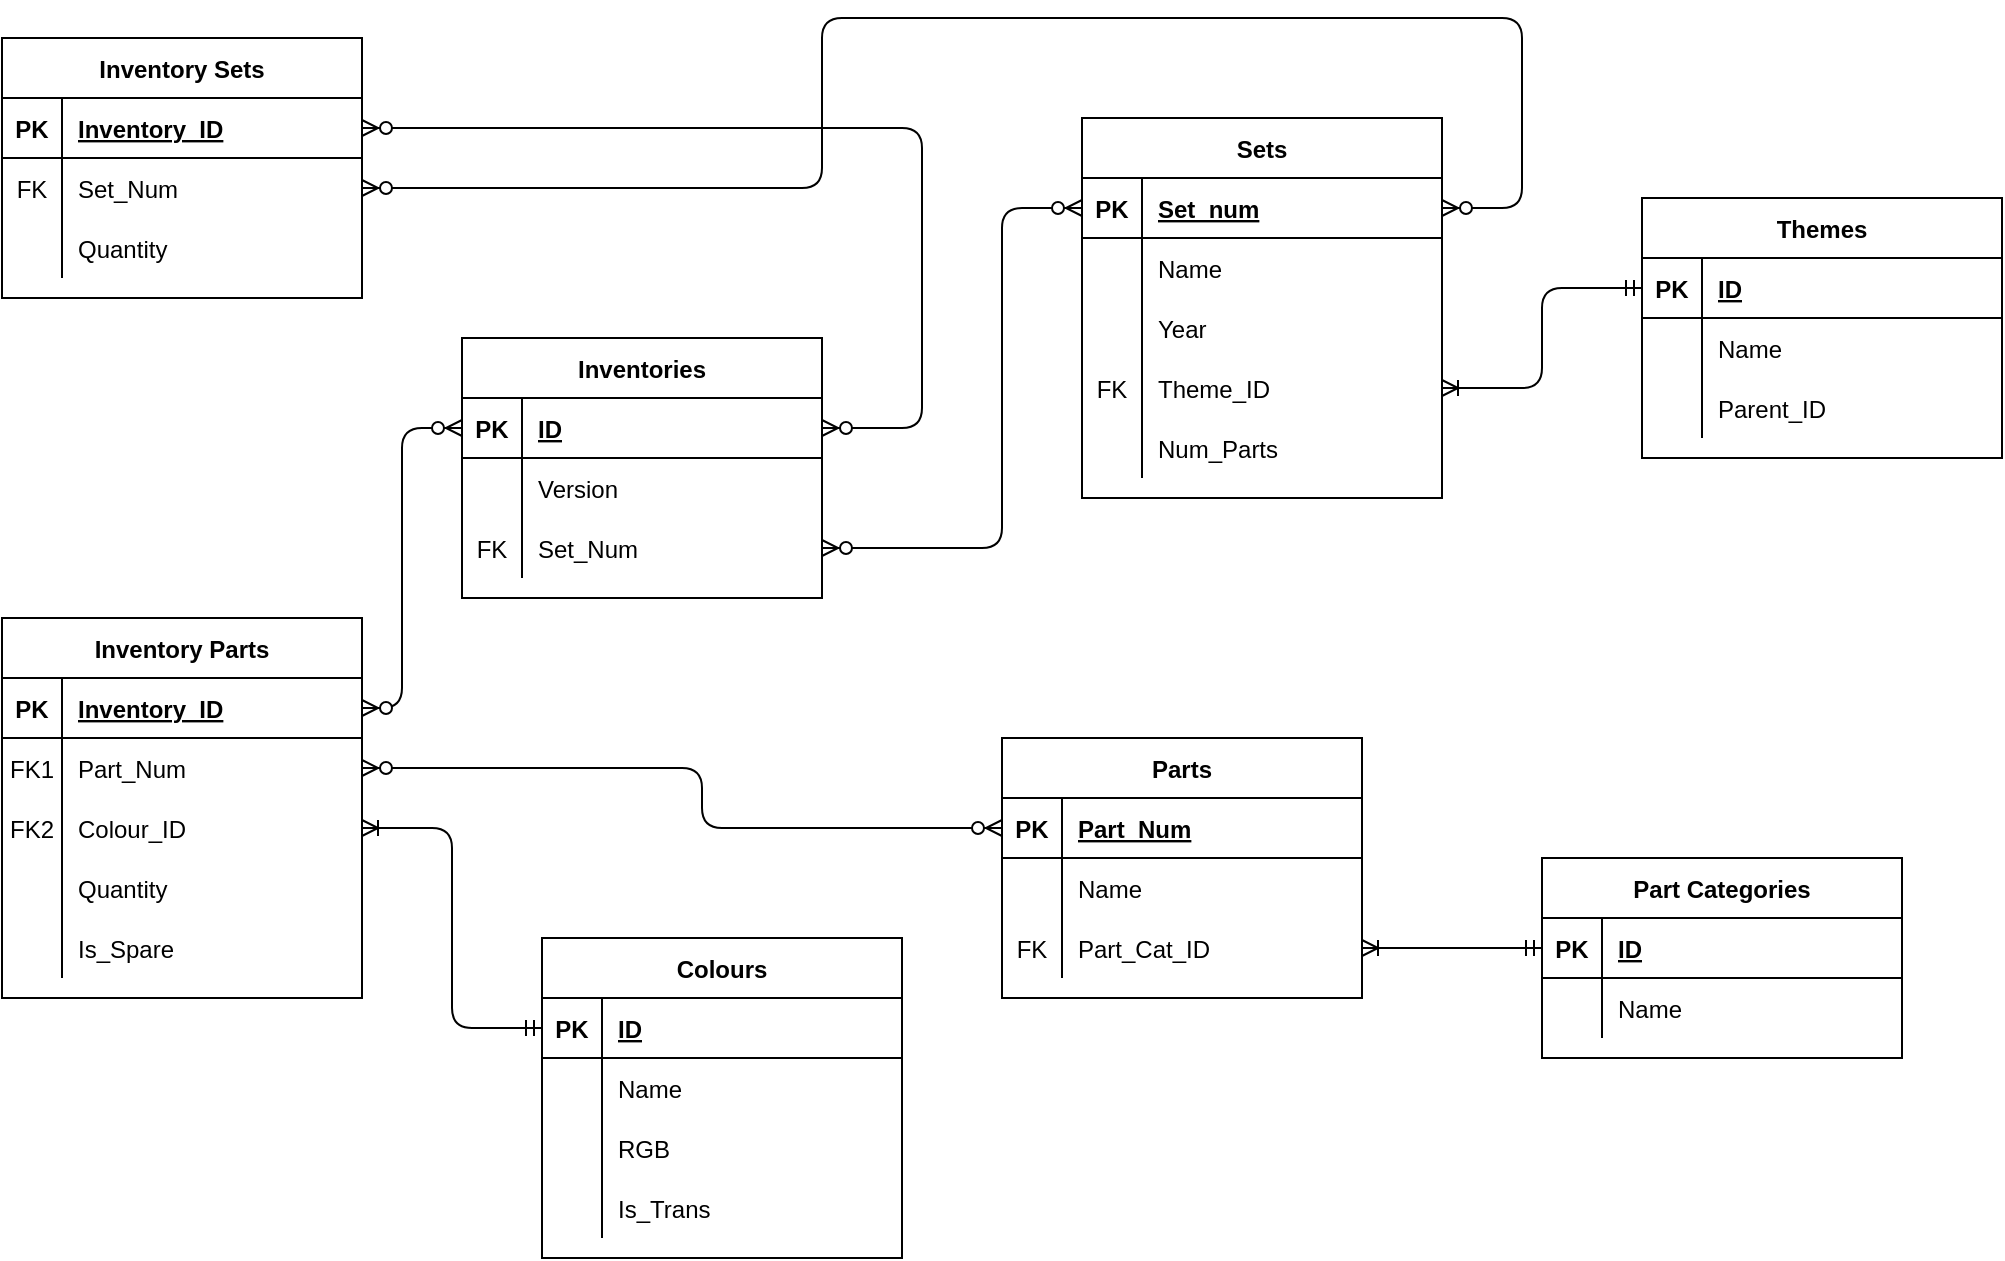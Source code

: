 <mxfile version="14.6.11" type="device"><diagram id="R2lEEEUBdFMjLlhIrx00" name="Page-1"><mxGraphModel dx="1197" dy="716" grid="1" gridSize="10" guides="1" tooltips="1" connect="1" arrows="1" fold="1" page="1" pageScale="1" pageWidth="850" pageHeight="1100" math="0" shadow="0" extFonts="Permanent Marker^https://fonts.googleapis.com/css?family=Permanent+Marker"><root><mxCell id="0"/><mxCell id="1" parent="0"/><mxCell id="TgviPemfRog_lID0YPRp-1" value="Inventory Sets" style="shape=table;startSize=30;container=1;collapsible=1;childLayout=tableLayout;fixedRows=1;rowLines=0;fontStyle=1;align=center;resizeLast=1;" vertex="1" parent="1"><mxGeometry x="20" y="20" width="180" height="130" as="geometry"/></mxCell><mxCell id="TgviPemfRog_lID0YPRp-2" value="" style="shape=partialRectangle;collapsible=0;dropTarget=0;pointerEvents=0;fillColor=none;top=0;left=0;bottom=1;right=0;points=[[0,0.5],[1,0.5]];portConstraint=eastwest;" vertex="1" parent="TgviPemfRog_lID0YPRp-1"><mxGeometry y="30" width="180" height="30" as="geometry"/></mxCell><mxCell id="TgviPemfRog_lID0YPRp-3" value="PK" style="shape=partialRectangle;connectable=0;fillColor=none;top=0;left=0;bottom=0;right=0;fontStyle=1;overflow=hidden;" vertex="1" parent="TgviPemfRog_lID0YPRp-2"><mxGeometry width="30" height="30" as="geometry"/></mxCell><mxCell id="TgviPemfRog_lID0YPRp-4" value="Inventory_ID" style="shape=partialRectangle;connectable=0;fillColor=none;top=0;left=0;bottom=0;right=0;align=left;spacingLeft=6;fontStyle=5;overflow=hidden;" vertex="1" parent="TgviPemfRog_lID0YPRp-2"><mxGeometry x="30" width="150" height="30" as="geometry"/></mxCell><mxCell id="TgviPemfRog_lID0YPRp-5" value="" style="shape=partialRectangle;collapsible=0;dropTarget=0;pointerEvents=0;fillColor=none;top=0;left=0;bottom=0;right=0;points=[[0,0.5],[1,0.5]];portConstraint=eastwest;" vertex="1" parent="TgviPemfRog_lID0YPRp-1"><mxGeometry y="60" width="180" height="30" as="geometry"/></mxCell><mxCell id="TgviPemfRog_lID0YPRp-6" value="FK" style="shape=partialRectangle;connectable=0;fillColor=none;top=0;left=0;bottom=0;right=0;editable=1;overflow=hidden;" vertex="1" parent="TgviPemfRog_lID0YPRp-5"><mxGeometry width="30" height="30" as="geometry"/></mxCell><mxCell id="TgviPemfRog_lID0YPRp-7" value="Set_Num" style="shape=partialRectangle;connectable=0;fillColor=none;top=0;left=0;bottom=0;right=0;align=left;spacingLeft=6;overflow=hidden;" vertex="1" parent="TgviPemfRog_lID0YPRp-5"><mxGeometry x="30" width="150" height="30" as="geometry"/></mxCell><mxCell id="TgviPemfRog_lID0YPRp-8" value="" style="shape=partialRectangle;collapsible=0;dropTarget=0;pointerEvents=0;fillColor=none;top=0;left=0;bottom=0;right=0;points=[[0,0.5],[1,0.5]];portConstraint=eastwest;" vertex="1" parent="TgviPemfRog_lID0YPRp-1"><mxGeometry y="90" width="180" height="30" as="geometry"/></mxCell><mxCell id="TgviPemfRog_lID0YPRp-9" value="" style="shape=partialRectangle;connectable=0;fillColor=none;top=0;left=0;bottom=0;right=0;editable=1;overflow=hidden;" vertex="1" parent="TgviPemfRog_lID0YPRp-8"><mxGeometry width="30" height="30" as="geometry"/></mxCell><mxCell id="TgviPemfRog_lID0YPRp-10" value="Quantity" style="shape=partialRectangle;connectable=0;fillColor=none;top=0;left=0;bottom=0;right=0;align=left;spacingLeft=6;overflow=hidden;" vertex="1" parent="TgviPemfRog_lID0YPRp-8"><mxGeometry x="30" width="150" height="30" as="geometry"/></mxCell><mxCell id="TgviPemfRog_lID0YPRp-14" value="Inventories" style="shape=table;startSize=30;container=1;collapsible=1;childLayout=tableLayout;fixedRows=1;rowLines=0;fontStyle=1;align=center;resizeLast=1;" vertex="1" parent="1"><mxGeometry x="250" y="170" width="180" height="130" as="geometry"/></mxCell><mxCell id="TgviPemfRog_lID0YPRp-15" value="" style="shape=partialRectangle;collapsible=0;dropTarget=0;pointerEvents=0;fillColor=none;top=0;left=0;bottom=1;right=0;points=[[0,0.5],[1,0.5]];portConstraint=eastwest;" vertex="1" parent="TgviPemfRog_lID0YPRp-14"><mxGeometry y="30" width="180" height="30" as="geometry"/></mxCell><mxCell id="TgviPemfRog_lID0YPRp-16" value="PK" style="shape=partialRectangle;connectable=0;fillColor=none;top=0;left=0;bottom=0;right=0;fontStyle=1;overflow=hidden;" vertex="1" parent="TgviPemfRog_lID0YPRp-15"><mxGeometry width="30" height="30" as="geometry"/></mxCell><mxCell id="TgviPemfRog_lID0YPRp-17" value="ID" style="shape=partialRectangle;connectable=0;fillColor=none;top=0;left=0;bottom=0;right=0;align=left;spacingLeft=6;fontStyle=5;overflow=hidden;" vertex="1" parent="TgviPemfRog_lID0YPRp-15"><mxGeometry x="30" width="150" height="30" as="geometry"/></mxCell><mxCell id="TgviPemfRog_lID0YPRp-18" value="" style="shape=partialRectangle;collapsible=0;dropTarget=0;pointerEvents=0;fillColor=none;top=0;left=0;bottom=0;right=0;points=[[0,0.5],[1,0.5]];portConstraint=eastwest;" vertex="1" parent="TgviPemfRog_lID0YPRp-14"><mxGeometry y="60" width="180" height="30" as="geometry"/></mxCell><mxCell id="TgviPemfRog_lID0YPRp-19" value="" style="shape=partialRectangle;connectable=0;fillColor=none;top=0;left=0;bottom=0;right=0;editable=1;overflow=hidden;" vertex="1" parent="TgviPemfRog_lID0YPRp-18"><mxGeometry width="30" height="30" as="geometry"/></mxCell><mxCell id="TgviPemfRog_lID0YPRp-20" value="Version" style="shape=partialRectangle;connectable=0;fillColor=none;top=0;left=0;bottom=0;right=0;align=left;spacingLeft=6;overflow=hidden;" vertex="1" parent="TgviPemfRog_lID0YPRp-18"><mxGeometry x="30" width="150" height="30" as="geometry"/></mxCell><mxCell id="TgviPemfRog_lID0YPRp-21" value="" style="shape=partialRectangle;collapsible=0;dropTarget=0;pointerEvents=0;fillColor=none;top=0;left=0;bottom=0;right=0;points=[[0,0.5],[1,0.5]];portConstraint=eastwest;" vertex="1" parent="TgviPemfRog_lID0YPRp-14"><mxGeometry y="90" width="180" height="30" as="geometry"/></mxCell><mxCell id="TgviPemfRog_lID0YPRp-22" value="FK" style="shape=partialRectangle;connectable=0;fillColor=none;top=0;left=0;bottom=0;right=0;editable=1;overflow=hidden;" vertex="1" parent="TgviPemfRog_lID0YPRp-21"><mxGeometry width="30" height="30" as="geometry"/></mxCell><mxCell id="TgviPemfRog_lID0YPRp-23" value="Set_Num" style="shape=partialRectangle;connectable=0;fillColor=none;top=0;left=0;bottom=0;right=0;align=left;spacingLeft=6;overflow=hidden;" vertex="1" parent="TgviPemfRog_lID0YPRp-21"><mxGeometry x="30" width="150" height="30" as="geometry"/></mxCell><mxCell id="TgviPemfRog_lID0YPRp-24" value="Sets" style="shape=table;startSize=30;container=1;collapsible=1;childLayout=tableLayout;fixedRows=1;rowLines=0;fontStyle=1;align=center;resizeLast=1;" vertex="1" parent="1"><mxGeometry x="560" y="60" width="180" height="190" as="geometry"/></mxCell><mxCell id="TgviPemfRog_lID0YPRp-25" value="" style="shape=partialRectangle;collapsible=0;dropTarget=0;pointerEvents=0;fillColor=none;top=0;left=0;bottom=1;right=0;points=[[0,0.5],[1,0.5]];portConstraint=eastwest;" vertex="1" parent="TgviPemfRog_lID0YPRp-24"><mxGeometry y="30" width="180" height="30" as="geometry"/></mxCell><mxCell id="TgviPemfRog_lID0YPRp-26" value="PK" style="shape=partialRectangle;connectable=0;fillColor=none;top=0;left=0;bottom=0;right=0;fontStyle=1;overflow=hidden;" vertex="1" parent="TgviPemfRog_lID0YPRp-25"><mxGeometry width="30" height="30" as="geometry"/></mxCell><mxCell id="TgviPemfRog_lID0YPRp-27" value="Set_num" style="shape=partialRectangle;connectable=0;fillColor=none;top=0;left=0;bottom=0;right=0;align=left;spacingLeft=6;fontStyle=5;overflow=hidden;" vertex="1" parent="TgviPemfRog_lID0YPRp-25"><mxGeometry x="30" width="150" height="30" as="geometry"/></mxCell><mxCell id="TgviPemfRog_lID0YPRp-28" value="" style="shape=partialRectangle;collapsible=0;dropTarget=0;pointerEvents=0;fillColor=none;top=0;left=0;bottom=0;right=0;points=[[0,0.5],[1,0.5]];portConstraint=eastwest;" vertex="1" parent="TgviPemfRog_lID0YPRp-24"><mxGeometry y="60" width="180" height="30" as="geometry"/></mxCell><mxCell id="TgviPemfRog_lID0YPRp-29" value="" style="shape=partialRectangle;connectable=0;fillColor=none;top=0;left=0;bottom=0;right=0;editable=1;overflow=hidden;" vertex="1" parent="TgviPemfRog_lID0YPRp-28"><mxGeometry width="30" height="30" as="geometry"/></mxCell><mxCell id="TgviPemfRog_lID0YPRp-30" value="Name" style="shape=partialRectangle;connectable=0;fillColor=none;top=0;left=0;bottom=0;right=0;align=left;spacingLeft=6;overflow=hidden;" vertex="1" parent="TgviPemfRog_lID0YPRp-28"><mxGeometry x="30" width="150" height="30" as="geometry"/></mxCell><mxCell id="TgviPemfRog_lID0YPRp-31" value="" style="shape=partialRectangle;collapsible=0;dropTarget=0;pointerEvents=0;fillColor=none;top=0;left=0;bottom=0;right=0;points=[[0,0.5],[1,0.5]];portConstraint=eastwest;" vertex="1" parent="TgviPemfRog_lID0YPRp-24"><mxGeometry y="90" width="180" height="30" as="geometry"/></mxCell><mxCell id="TgviPemfRog_lID0YPRp-32" value="" style="shape=partialRectangle;connectable=0;fillColor=none;top=0;left=0;bottom=0;right=0;editable=1;overflow=hidden;" vertex="1" parent="TgviPemfRog_lID0YPRp-31"><mxGeometry width="30" height="30" as="geometry"/></mxCell><mxCell id="TgviPemfRog_lID0YPRp-33" value="Year" style="shape=partialRectangle;connectable=0;fillColor=none;top=0;left=0;bottom=0;right=0;align=left;spacingLeft=6;overflow=hidden;" vertex="1" parent="TgviPemfRog_lID0YPRp-31"><mxGeometry x="30" width="150" height="30" as="geometry"/></mxCell><mxCell id="TgviPemfRog_lID0YPRp-34" value="" style="shape=partialRectangle;collapsible=0;dropTarget=0;pointerEvents=0;fillColor=none;top=0;left=0;bottom=0;right=0;points=[[0,0.5],[1,0.5]];portConstraint=eastwest;" vertex="1" parent="TgviPemfRog_lID0YPRp-24"><mxGeometry y="120" width="180" height="30" as="geometry"/></mxCell><mxCell id="TgviPemfRog_lID0YPRp-35" value="FK" style="shape=partialRectangle;connectable=0;fillColor=none;top=0;left=0;bottom=0;right=0;editable=1;overflow=hidden;" vertex="1" parent="TgviPemfRog_lID0YPRp-34"><mxGeometry width="30" height="30" as="geometry"/></mxCell><mxCell id="TgviPemfRog_lID0YPRp-36" value="Theme_ID" style="shape=partialRectangle;connectable=0;fillColor=none;top=0;left=0;bottom=0;right=0;align=left;spacingLeft=6;overflow=hidden;" vertex="1" parent="TgviPemfRog_lID0YPRp-34"><mxGeometry x="30" width="150" height="30" as="geometry"/></mxCell><mxCell id="TgviPemfRog_lID0YPRp-37" value="" style="shape=partialRectangle;collapsible=0;dropTarget=0;pointerEvents=0;fillColor=none;top=0;left=0;bottom=0;right=0;points=[[0,0.5],[1,0.5]];portConstraint=eastwest;" vertex="1" parent="TgviPemfRog_lID0YPRp-24"><mxGeometry y="150" width="180" height="30" as="geometry"/></mxCell><mxCell id="TgviPemfRog_lID0YPRp-38" value="" style="shape=partialRectangle;connectable=0;fillColor=none;top=0;left=0;bottom=0;right=0;editable=1;overflow=hidden;" vertex="1" parent="TgviPemfRog_lID0YPRp-37"><mxGeometry width="30" height="30" as="geometry"/></mxCell><mxCell id="TgviPemfRog_lID0YPRp-39" value="Num_Parts" style="shape=partialRectangle;connectable=0;fillColor=none;top=0;left=0;bottom=0;right=0;align=left;spacingLeft=6;overflow=hidden;" vertex="1" parent="TgviPemfRog_lID0YPRp-37"><mxGeometry x="30" width="150" height="30" as="geometry"/></mxCell><mxCell id="TgviPemfRog_lID0YPRp-40" value="Themes" style="shape=table;startSize=30;container=1;collapsible=1;childLayout=tableLayout;fixedRows=1;rowLines=0;fontStyle=1;align=center;resizeLast=1;" vertex="1" parent="1"><mxGeometry x="840" y="100" width="180" height="130" as="geometry"/></mxCell><mxCell id="TgviPemfRog_lID0YPRp-41" value="" style="shape=partialRectangle;collapsible=0;dropTarget=0;pointerEvents=0;fillColor=none;top=0;left=0;bottom=1;right=0;points=[[0,0.5],[1,0.5]];portConstraint=eastwest;" vertex="1" parent="TgviPemfRog_lID0YPRp-40"><mxGeometry y="30" width="180" height="30" as="geometry"/></mxCell><mxCell id="TgviPemfRog_lID0YPRp-42" value="PK" style="shape=partialRectangle;connectable=0;fillColor=none;top=0;left=0;bottom=0;right=0;fontStyle=1;overflow=hidden;" vertex="1" parent="TgviPemfRog_lID0YPRp-41"><mxGeometry width="30" height="30" as="geometry"/></mxCell><mxCell id="TgviPemfRog_lID0YPRp-43" value="ID" style="shape=partialRectangle;connectable=0;fillColor=none;top=0;left=0;bottom=0;right=0;align=left;spacingLeft=6;fontStyle=5;overflow=hidden;" vertex="1" parent="TgviPemfRog_lID0YPRp-41"><mxGeometry x="30" width="150" height="30" as="geometry"/></mxCell><mxCell id="TgviPemfRog_lID0YPRp-44" value="" style="shape=partialRectangle;collapsible=0;dropTarget=0;pointerEvents=0;fillColor=none;top=0;left=0;bottom=0;right=0;points=[[0,0.5],[1,0.5]];portConstraint=eastwest;" vertex="1" parent="TgviPemfRog_lID0YPRp-40"><mxGeometry y="60" width="180" height="30" as="geometry"/></mxCell><mxCell id="TgviPemfRog_lID0YPRp-45" value="" style="shape=partialRectangle;connectable=0;fillColor=none;top=0;left=0;bottom=0;right=0;editable=1;overflow=hidden;" vertex="1" parent="TgviPemfRog_lID0YPRp-44"><mxGeometry width="30" height="30" as="geometry"/></mxCell><mxCell id="TgviPemfRog_lID0YPRp-46" value="Name" style="shape=partialRectangle;connectable=0;fillColor=none;top=0;left=0;bottom=0;right=0;align=left;spacingLeft=6;overflow=hidden;" vertex="1" parent="TgviPemfRog_lID0YPRp-44"><mxGeometry x="30" width="150" height="30" as="geometry"/></mxCell><mxCell id="TgviPemfRog_lID0YPRp-47" value="" style="shape=partialRectangle;collapsible=0;dropTarget=0;pointerEvents=0;fillColor=none;top=0;left=0;bottom=0;right=0;points=[[0,0.5],[1,0.5]];portConstraint=eastwest;" vertex="1" parent="TgviPemfRog_lID0YPRp-40"><mxGeometry y="90" width="180" height="30" as="geometry"/></mxCell><mxCell id="TgviPemfRog_lID0YPRp-48" value="" style="shape=partialRectangle;connectable=0;fillColor=none;top=0;left=0;bottom=0;right=0;editable=1;overflow=hidden;" vertex="1" parent="TgviPemfRog_lID0YPRp-47"><mxGeometry width="30" height="30" as="geometry"/></mxCell><mxCell id="TgviPemfRog_lID0YPRp-49" value="Parent_ID" style="shape=partialRectangle;connectable=0;fillColor=none;top=0;left=0;bottom=0;right=0;align=left;spacingLeft=6;overflow=hidden;" vertex="1" parent="TgviPemfRog_lID0YPRp-47"><mxGeometry x="30" width="150" height="30" as="geometry"/></mxCell><mxCell id="TgviPemfRog_lID0YPRp-50" value="Inventory Parts" style="shape=table;startSize=30;container=1;collapsible=1;childLayout=tableLayout;fixedRows=1;rowLines=0;fontStyle=1;align=center;resizeLast=1;" vertex="1" parent="1"><mxGeometry x="20" y="310" width="180" height="190" as="geometry"/></mxCell><mxCell id="TgviPemfRog_lID0YPRp-51" value="" style="shape=partialRectangle;collapsible=0;dropTarget=0;pointerEvents=0;fillColor=none;top=0;left=0;bottom=1;right=0;points=[[0,0.5],[1,0.5]];portConstraint=eastwest;" vertex="1" parent="TgviPemfRog_lID0YPRp-50"><mxGeometry y="30" width="180" height="30" as="geometry"/></mxCell><mxCell id="TgviPemfRog_lID0YPRp-52" value="PK" style="shape=partialRectangle;connectable=0;fillColor=none;top=0;left=0;bottom=0;right=0;fontStyle=1;overflow=hidden;" vertex="1" parent="TgviPemfRog_lID0YPRp-51"><mxGeometry width="30" height="30" as="geometry"/></mxCell><mxCell id="TgviPemfRog_lID0YPRp-53" value="Inventory_ID" style="shape=partialRectangle;connectable=0;fillColor=none;top=0;left=0;bottom=0;right=0;align=left;spacingLeft=6;fontStyle=5;overflow=hidden;" vertex="1" parent="TgviPemfRog_lID0YPRp-51"><mxGeometry x="30" width="150" height="30" as="geometry"/></mxCell><mxCell id="TgviPemfRog_lID0YPRp-54" value="" style="shape=partialRectangle;collapsible=0;dropTarget=0;pointerEvents=0;fillColor=none;top=0;left=0;bottom=0;right=0;points=[[0,0.5],[1,0.5]];portConstraint=eastwest;" vertex="1" parent="TgviPemfRog_lID0YPRp-50"><mxGeometry y="60" width="180" height="30" as="geometry"/></mxCell><mxCell id="TgviPemfRog_lID0YPRp-55" value="FK1" style="shape=partialRectangle;connectable=0;fillColor=none;top=0;left=0;bottom=0;right=0;editable=1;overflow=hidden;" vertex="1" parent="TgviPemfRog_lID0YPRp-54"><mxGeometry width="30" height="30" as="geometry"/></mxCell><mxCell id="TgviPemfRog_lID0YPRp-56" value="Part_Num" style="shape=partialRectangle;connectable=0;fillColor=none;top=0;left=0;bottom=0;right=0;align=left;spacingLeft=6;overflow=hidden;" vertex="1" parent="TgviPemfRog_lID0YPRp-54"><mxGeometry x="30" width="150" height="30" as="geometry"/></mxCell><mxCell id="TgviPemfRog_lID0YPRp-57" value="" style="shape=partialRectangle;collapsible=0;dropTarget=0;pointerEvents=0;fillColor=none;top=0;left=0;bottom=0;right=0;points=[[0,0.5],[1,0.5]];portConstraint=eastwest;" vertex="1" parent="TgviPemfRog_lID0YPRp-50"><mxGeometry y="90" width="180" height="30" as="geometry"/></mxCell><mxCell id="TgviPemfRog_lID0YPRp-58" value="FK2" style="shape=partialRectangle;connectable=0;fillColor=none;top=0;left=0;bottom=0;right=0;editable=1;overflow=hidden;" vertex="1" parent="TgviPemfRog_lID0YPRp-57"><mxGeometry width="30" height="30" as="geometry"/></mxCell><mxCell id="TgviPemfRog_lID0YPRp-59" value="Colour_ID" style="shape=partialRectangle;connectable=0;fillColor=none;top=0;left=0;bottom=0;right=0;align=left;spacingLeft=6;overflow=hidden;" vertex="1" parent="TgviPemfRog_lID0YPRp-57"><mxGeometry x="30" width="150" height="30" as="geometry"/></mxCell><mxCell id="TgviPemfRog_lID0YPRp-60" value="" style="shape=partialRectangle;collapsible=0;dropTarget=0;pointerEvents=0;fillColor=none;top=0;left=0;bottom=0;right=0;points=[[0,0.5],[1,0.5]];portConstraint=eastwest;" vertex="1" parent="TgviPemfRog_lID0YPRp-50"><mxGeometry y="120" width="180" height="30" as="geometry"/></mxCell><mxCell id="TgviPemfRog_lID0YPRp-61" value="" style="shape=partialRectangle;connectable=0;fillColor=none;top=0;left=0;bottom=0;right=0;editable=1;overflow=hidden;" vertex="1" parent="TgviPemfRog_lID0YPRp-60"><mxGeometry width="30" height="30" as="geometry"/></mxCell><mxCell id="TgviPemfRog_lID0YPRp-62" value="Quantity" style="shape=partialRectangle;connectable=0;fillColor=none;top=0;left=0;bottom=0;right=0;align=left;spacingLeft=6;overflow=hidden;" vertex="1" parent="TgviPemfRog_lID0YPRp-60"><mxGeometry x="30" width="150" height="30" as="geometry"/></mxCell><mxCell id="TgviPemfRog_lID0YPRp-63" value="" style="shape=partialRectangle;collapsible=0;dropTarget=0;pointerEvents=0;fillColor=none;top=0;left=0;bottom=0;right=0;points=[[0,0.5],[1,0.5]];portConstraint=eastwest;" vertex="1" parent="TgviPemfRog_lID0YPRp-50"><mxGeometry y="150" width="180" height="30" as="geometry"/></mxCell><mxCell id="TgviPemfRog_lID0YPRp-64" value="" style="shape=partialRectangle;connectable=0;fillColor=none;top=0;left=0;bottom=0;right=0;editable=1;overflow=hidden;" vertex="1" parent="TgviPemfRog_lID0YPRp-63"><mxGeometry width="30" height="30" as="geometry"/></mxCell><mxCell id="TgviPemfRog_lID0YPRp-65" value="Is_Spare" style="shape=partialRectangle;connectable=0;fillColor=none;top=0;left=0;bottom=0;right=0;align=left;spacingLeft=6;overflow=hidden;" vertex="1" parent="TgviPemfRog_lID0YPRp-63"><mxGeometry x="30" width="150" height="30" as="geometry"/></mxCell><mxCell id="TgviPemfRog_lID0YPRp-66" value="Colours" style="shape=table;startSize=30;container=1;collapsible=1;childLayout=tableLayout;fixedRows=1;rowLines=0;fontStyle=1;align=center;resizeLast=1;" vertex="1" parent="1"><mxGeometry x="290" y="470" width="180" height="160" as="geometry"/></mxCell><mxCell id="TgviPemfRog_lID0YPRp-67" value="" style="shape=partialRectangle;collapsible=0;dropTarget=0;pointerEvents=0;fillColor=none;top=0;left=0;bottom=1;right=0;points=[[0,0.5],[1,0.5]];portConstraint=eastwest;" vertex="1" parent="TgviPemfRog_lID0YPRp-66"><mxGeometry y="30" width="180" height="30" as="geometry"/></mxCell><mxCell id="TgviPemfRog_lID0YPRp-68" value="PK" style="shape=partialRectangle;connectable=0;fillColor=none;top=0;left=0;bottom=0;right=0;fontStyle=1;overflow=hidden;" vertex="1" parent="TgviPemfRog_lID0YPRp-67"><mxGeometry width="30" height="30" as="geometry"/></mxCell><mxCell id="TgviPemfRog_lID0YPRp-69" value="ID" style="shape=partialRectangle;connectable=0;fillColor=none;top=0;left=0;bottom=0;right=0;align=left;spacingLeft=6;fontStyle=5;overflow=hidden;" vertex="1" parent="TgviPemfRog_lID0YPRp-67"><mxGeometry x="30" width="150" height="30" as="geometry"/></mxCell><mxCell id="TgviPemfRog_lID0YPRp-70" value="" style="shape=partialRectangle;collapsible=0;dropTarget=0;pointerEvents=0;fillColor=none;top=0;left=0;bottom=0;right=0;points=[[0,0.5],[1,0.5]];portConstraint=eastwest;" vertex="1" parent="TgviPemfRog_lID0YPRp-66"><mxGeometry y="60" width="180" height="30" as="geometry"/></mxCell><mxCell id="TgviPemfRog_lID0YPRp-71" value="" style="shape=partialRectangle;connectable=0;fillColor=none;top=0;left=0;bottom=0;right=0;editable=1;overflow=hidden;" vertex="1" parent="TgviPemfRog_lID0YPRp-70"><mxGeometry width="30" height="30" as="geometry"/></mxCell><mxCell id="TgviPemfRog_lID0YPRp-72" value="Name" style="shape=partialRectangle;connectable=0;fillColor=none;top=0;left=0;bottom=0;right=0;align=left;spacingLeft=6;overflow=hidden;" vertex="1" parent="TgviPemfRog_lID0YPRp-70"><mxGeometry x="30" width="150" height="30" as="geometry"/></mxCell><mxCell id="TgviPemfRog_lID0YPRp-73" value="" style="shape=partialRectangle;collapsible=0;dropTarget=0;pointerEvents=0;fillColor=none;top=0;left=0;bottom=0;right=0;points=[[0,0.5],[1,0.5]];portConstraint=eastwest;" vertex="1" parent="TgviPemfRog_lID0YPRp-66"><mxGeometry y="90" width="180" height="30" as="geometry"/></mxCell><mxCell id="TgviPemfRog_lID0YPRp-74" value="" style="shape=partialRectangle;connectable=0;fillColor=none;top=0;left=0;bottom=0;right=0;editable=1;overflow=hidden;" vertex="1" parent="TgviPemfRog_lID0YPRp-73"><mxGeometry width="30" height="30" as="geometry"/></mxCell><mxCell id="TgviPemfRog_lID0YPRp-75" value="RGB" style="shape=partialRectangle;connectable=0;fillColor=none;top=0;left=0;bottom=0;right=0;align=left;spacingLeft=6;overflow=hidden;" vertex="1" parent="TgviPemfRog_lID0YPRp-73"><mxGeometry x="30" width="150" height="30" as="geometry"/></mxCell><mxCell id="TgviPemfRog_lID0YPRp-76" value="" style="shape=partialRectangle;collapsible=0;dropTarget=0;pointerEvents=0;fillColor=none;top=0;left=0;bottom=0;right=0;points=[[0,0.5],[1,0.5]];portConstraint=eastwest;" vertex="1" parent="TgviPemfRog_lID0YPRp-66"><mxGeometry y="120" width="180" height="30" as="geometry"/></mxCell><mxCell id="TgviPemfRog_lID0YPRp-77" value="" style="shape=partialRectangle;connectable=0;fillColor=none;top=0;left=0;bottom=0;right=0;editable=1;overflow=hidden;" vertex="1" parent="TgviPemfRog_lID0YPRp-76"><mxGeometry width="30" height="30" as="geometry"/></mxCell><mxCell id="TgviPemfRog_lID0YPRp-78" value="Is_Trans" style="shape=partialRectangle;connectable=0;fillColor=none;top=0;left=0;bottom=0;right=0;align=left;spacingLeft=6;overflow=hidden;" vertex="1" parent="TgviPemfRog_lID0YPRp-76"><mxGeometry x="30" width="150" height="30" as="geometry"/></mxCell><mxCell id="TgviPemfRog_lID0YPRp-85" value="Parts" style="shape=table;startSize=30;container=1;collapsible=1;childLayout=tableLayout;fixedRows=1;rowLines=0;fontStyle=1;align=center;resizeLast=1;" vertex="1" parent="1"><mxGeometry x="520" y="370" width="180" height="130" as="geometry"/></mxCell><mxCell id="TgviPemfRog_lID0YPRp-86" value="" style="shape=partialRectangle;collapsible=0;dropTarget=0;pointerEvents=0;fillColor=none;top=0;left=0;bottom=1;right=0;points=[[0,0.5],[1,0.5]];portConstraint=eastwest;" vertex="1" parent="TgviPemfRog_lID0YPRp-85"><mxGeometry y="30" width="180" height="30" as="geometry"/></mxCell><mxCell id="TgviPemfRog_lID0YPRp-87" value="PK" style="shape=partialRectangle;connectable=0;fillColor=none;top=0;left=0;bottom=0;right=0;fontStyle=1;overflow=hidden;" vertex="1" parent="TgviPemfRog_lID0YPRp-86"><mxGeometry width="30" height="30" as="geometry"/></mxCell><mxCell id="TgviPemfRog_lID0YPRp-88" value="Part_Num" style="shape=partialRectangle;connectable=0;fillColor=none;top=0;left=0;bottom=0;right=0;align=left;spacingLeft=6;fontStyle=5;overflow=hidden;" vertex="1" parent="TgviPemfRog_lID0YPRp-86"><mxGeometry x="30" width="150" height="30" as="geometry"/></mxCell><mxCell id="TgviPemfRog_lID0YPRp-89" value="" style="shape=partialRectangle;collapsible=0;dropTarget=0;pointerEvents=0;fillColor=none;top=0;left=0;bottom=0;right=0;points=[[0,0.5],[1,0.5]];portConstraint=eastwest;" vertex="1" parent="TgviPemfRog_lID0YPRp-85"><mxGeometry y="60" width="180" height="30" as="geometry"/></mxCell><mxCell id="TgviPemfRog_lID0YPRp-90" value="" style="shape=partialRectangle;connectable=0;fillColor=none;top=0;left=0;bottom=0;right=0;editable=1;overflow=hidden;" vertex="1" parent="TgviPemfRog_lID0YPRp-89"><mxGeometry width="30" height="30" as="geometry"/></mxCell><mxCell id="TgviPemfRog_lID0YPRp-91" value="Name" style="shape=partialRectangle;connectable=0;fillColor=none;top=0;left=0;bottom=0;right=0;align=left;spacingLeft=6;overflow=hidden;" vertex="1" parent="TgviPemfRog_lID0YPRp-89"><mxGeometry x="30" width="150" height="30" as="geometry"/></mxCell><mxCell id="TgviPemfRog_lID0YPRp-92" value="" style="shape=partialRectangle;collapsible=0;dropTarget=0;pointerEvents=0;fillColor=none;top=0;left=0;bottom=0;right=0;points=[[0,0.5],[1,0.5]];portConstraint=eastwest;" vertex="1" parent="TgviPemfRog_lID0YPRp-85"><mxGeometry y="90" width="180" height="30" as="geometry"/></mxCell><mxCell id="TgviPemfRog_lID0YPRp-93" value="FK" style="shape=partialRectangle;connectable=0;fillColor=none;top=0;left=0;bottom=0;right=0;editable=1;overflow=hidden;" vertex="1" parent="TgviPemfRog_lID0YPRp-92"><mxGeometry width="30" height="30" as="geometry"/></mxCell><mxCell id="TgviPemfRog_lID0YPRp-94" value="Part_Cat_ID" style="shape=partialRectangle;connectable=0;fillColor=none;top=0;left=0;bottom=0;right=0;align=left;spacingLeft=6;overflow=hidden;" vertex="1" parent="TgviPemfRog_lID0YPRp-92"><mxGeometry x="30" width="150" height="30" as="geometry"/></mxCell><mxCell id="TgviPemfRog_lID0YPRp-101" value="Part Categories" style="shape=table;startSize=30;container=1;collapsible=1;childLayout=tableLayout;fixedRows=1;rowLines=0;fontStyle=1;align=center;resizeLast=1;" vertex="1" parent="1"><mxGeometry x="790" y="430" width="180" height="100" as="geometry"/></mxCell><mxCell id="TgviPemfRog_lID0YPRp-102" value="" style="shape=partialRectangle;collapsible=0;dropTarget=0;pointerEvents=0;fillColor=none;top=0;left=0;bottom=1;right=0;points=[[0,0.5],[1,0.5]];portConstraint=eastwest;" vertex="1" parent="TgviPemfRog_lID0YPRp-101"><mxGeometry y="30" width="180" height="30" as="geometry"/></mxCell><mxCell id="TgviPemfRog_lID0YPRp-103" value="PK" style="shape=partialRectangle;connectable=0;fillColor=none;top=0;left=0;bottom=0;right=0;fontStyle=1;overflow=hidden;" vertex="1" parent="TgviPemfRog_lID0YPRp-102"><mxGeometry width="30" height="30" as="geometry"/></mxCell><mxCell id="TgviPemfRog_lID0YPRp-104" value="ID" style="shape=partialRectangle;connectable=0;fillColor=none;top=0;left=0;bottom=0;right=0;align=left;spacingLeft=6;fontStyle=5;overflow=hidden;" vertex="1" parent="TgviPemfRog_lID0YPRp-102"><mxGeometry x="30" width="150" height="30" as="geometry"/></mxCell><mxCell id="TgviPemfRog_lID0YPRp-105" value="" style="shape=partialRectangle;collapsible=0;dropTarget=0;pointerEvents=0;fillColor=none;top=0;left=0;bottom=0;right=0;points=[[0,0.5],[1,0.5]];portConstraint=eastwest;" vertex="1" parent="TgviPemfRog_lID0YPRp-101"><mxGeometry y="60" width="180" height="30" as="geometry"/></mxCell><mxCell id="TgviPemfRog_lID0YPRp-106" value="" style="shape=partialRectangle;connectable=0;fillColor=none;top=0;left=0;bottom=0;right=0;editable=1;overflow=hidden;" vertex="1" parent="TgviPemfRog_lID0YPRp-105"><mxGeometry width="30" height="30" as="geometry"/></mxCell><mxCell id="TgviPemfRog_lID0YPRp-107" value="Name" style="shape=partialRectangle;connectable=0;fillColor=none;top=0;left=0;bottom=0;right=0;align=left;spacingLeft=6;overflow=hidden;" vertex="1" parent="TgviPemfRog_lID0YPRp-105"><mxGeometry x="30" width="150" height="30" as="geometry"/></mxCell><mxCell id="TgviPemfRog_lID0YPRp-122" value="" style="edgeStyle=orthogonalEdgeStyle;fontSize=12;html=1;endArrow=ERoneToMany;startArrow=ERmandOne;entryX=1;entryY=0.5;entryDx=0;entryDy=0;exitX=0;exitY=0.5;exitDx=0;exitDy=0;" edge="1" parent="1" source="TgviPemfRog_lID0YPRp-41" target="TgviPemfRog_lID0YPRp-34"><mxGeometry width="100" height="100" relative="1" as="geometry"><mxPoint x="700" y="270" as="sourcePoint"/><mxPoint x="800" y="170" as="targetPoint"/></mxGeometry></mxCell><mxCell id="TgviPemfRog_lID0YPRp-125" value="" style="edgeStyle=orthogonalEdgeStyle;fontSize=12;html=1;endArrow=ERzeroToMany;endFill=1;startArrow=ERzeroToMany;entryX=0;entryY=0.5;entryDx=0;entryDy=0;exitX=1;exitY=0.5;exitDx=0;exitDy=0;" edge="1" parent="1" source="TgviPemfRog_lID0YPRp-21" target="TgviPemfRog_lID0YPRp-25"><mxGeometry width="100" height="100" relative="1" as="geometry"><mxPoint x="500" y="350" as="sourcePoint"/><mxPoint x="600" y="250" as="targetPoint"/><Array as="points"><mxPoint x="520" y="275"/><mxPoint x="520" y="105"/></Array></mxGeometry></mxCell><mxCell id="TgviPemfRog_lID0YPRp-126" value="" style="edgeStyle=orthogonalEdgeStyle;fontSize=12;html=1;endArrow=ERzeroToMany;endFill=1;startArrow=ERzeroToMany;entryX=1;entryY=0.5;entryDx=0;entryDy=0;exitX=1;exitY=0.5;exitDx=0;exitDy=0;" edge="1" parent="1" source="TgviPemfRog_lID0YPRp-5" target="TgviPemfRog_lID0YPRp-25"><mxGeometry width="100" height="100" relative="1" as="geometry"><mxPoint x="270" y="120" as="sourcePoint"/><mxPoint x="350" y="-50" as="targetPoint"/><Array as="points"><mxPoint x="430" y="95"/><mxPoint x="430" y="10"/><mxPoint x="780" y="10"/><mxPoint x="780" y="105"/></Array></mxGeometry></mxCell><mxCell id="TgviPemfRog_lID0YPRp-127" value="" style="edgeStyle=orthogonalEdgeStyle;fontSize=12;html=1;endArrow=ERzeroToMany;endFill=1;startArrow=ERzeroToMany;entryX=1;entryY=0.5;entryDx=0;entryDy=0;exitX=1;exitY=0.5;exitDx=0;exitDy=0;" edge="1" parent="1" source="TgviPemfRog_lID0YPRp-15" target="TgviPemfRog_lID0YPRp-2"><mxGeometry width="100" height="100" relative="1" as="geometry"><mxPoint x="170" y="285" as="sourcePoint"/><mxPoint x="250" y="115" as="targetPoint"/><Array as="points"><mxPoint x="480" y="215"/><mxPoint x="480" y="65"/></Array></mxGeometry></mxCell><mxCell id="TgviPemfRog_lID0YPRp-128" value="" style="edgeStyle=orthogonalEdgeStyle;fontSize=12;html=1;endArrow=ERzeroToMany;endFill=1;startArrow=ERzeroToMany;entryX=0;entryY=0.5;entryDx=0;entryDy=0;exitX=1;exitY=0.5;exitDx=0;exitDy=0;" edge="1" parent="1" source="TgviPemfRog_lID0YPRp-51" target="TgviPemfRog_lID0YPRp-15"><mxGeometry width="100" height="100" relative="1" as="geometry"><mxPoint x="374.93" y="369.93" as="sourcePoint"/><mxPoint x="144.93" y="219.93" as="targetPoint"/><Array as="points"><mxPoint x="220" y="355"/><mxPoint x="220" y="215"/></Array></mxGeometry></mxCell><mxCell id="TgviPemfRog_lID0YPRp-129" value="" style="edgeStyle=orthogonalEdgeStyle;fontSize=12;html=1;endArrow=ERoneToMany;startArrow=ERmandOne;entryX=1;entryY=0.5;entryDx=0;entryDy=0;exitX=0;exitY=0.5;exitDx=0;exitDy=0;" edge="1" parent="1" source="TgviPemfRog_lID0YPRp-67" target="TgviPemfRog_lID0YPRp-57"><mxGeometry width="100" height="100" relative="1" as="geometry"><mxPoint x="250" y="570" as="sourcePoint"/><mxPoint x="150" y="620" as="targetPoint"/></mxGeometry></mxCell><mxCell id="TgviPemfRog_lID0YPRp-130" value="" style="edgeStyle=orthogonalEdgeStyle;fontSize=12;html=1;endArrow=ERoneToMany;startArrow=ERmandOne;entryX=1;entryY=0.5;entryDx=0;entryDy=0;exitX=0;exitY=0.5;exitDx=0;exitDy=0;" edge="1" parent="1" source="TgviPemfRog_lID0YPRp-102" target="TgviPemfRog_lID0YPRp-92"><mxGeometry width="100" height="100" relative="1" as="geometry"><mxPoint x="860" y="600" as="sourcePoint"/><mxPoint x="770" y="500" as="targetPoint"/></mxGeometry></mxCell><mxCell id="TgviPemfRog_lID0YPRp-131" value="" style="edgeStyle=orthogonalEdgeStyle;fontSize=12;html=1;endArrow=ERzeroToMany;endFill=1;startArrow=ERzeroToMany;entryX=0;entryY=0.5;entryDx=0;entryDy=0;exitX=1;exitY=0.5;exitDx=0;exitDy=0;" edge="1" parent="1" source="TgviPemfRog_lID0YPRp-54" target="TgviPemfRog_lID0YPRp-86"><mxGeometry width="100" height="100" relative="1" as="geometry"><mxPoint x="210" y="365" as="sourcePoint"/><mxPoint x="260" y="225" as="targetPoint"/><Array as="points"><mxPoint x="370" y="385"/><mxPoint x="370" y="415"/></Array></mxGeometry></mxCell></root></mxGraphModel></diagram></mxfile>